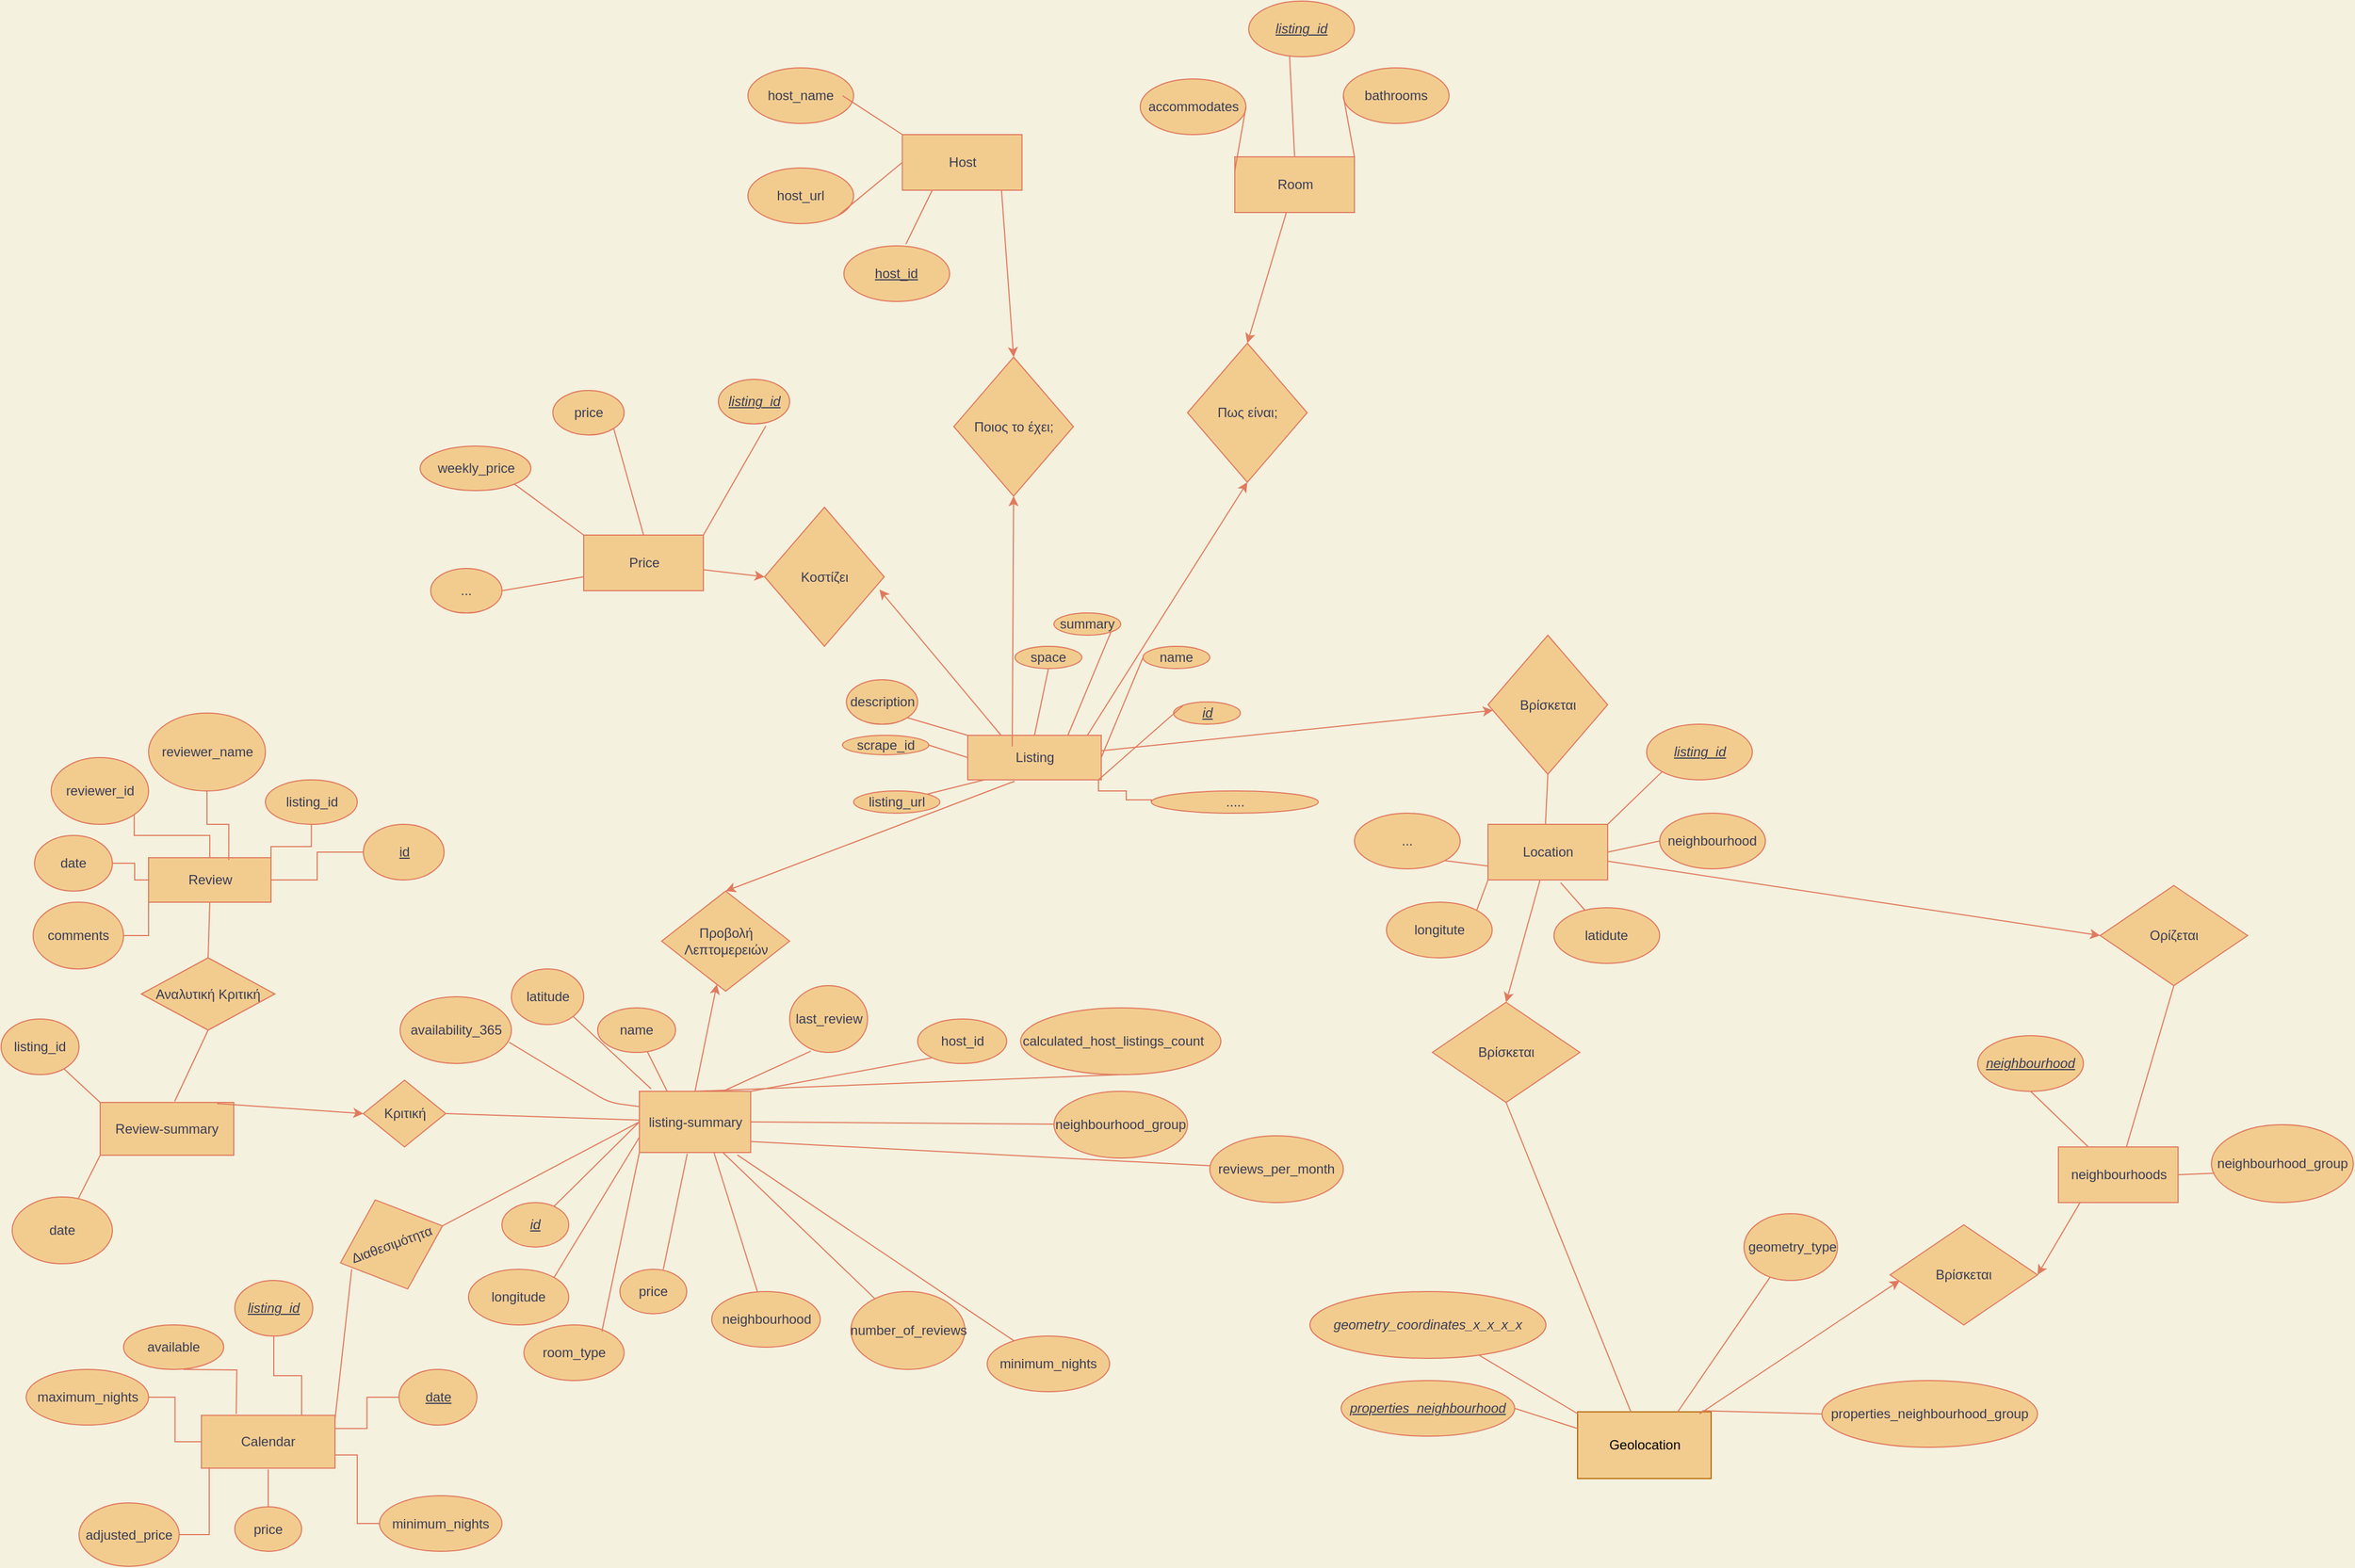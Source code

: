 <mxfile version="14.6.6" type="device"><diagram name="Page-1" id="42789a77-a242-8287-6e28-9cd8cfd52e62"><mxGraphModel dx="1422" dy="1547" grid="1" gridSize="10" guides="1" tooltips="1" connect="1" arrows="1" fold="1" page="1" pageScale="1" pageWidth="1169" pageHeight="827" background="#F4F1DE" math="0" shadow="0"><root><mxCell id="0"/><mxCell id="1" parent="0"/><mxCell id="V7uo8EH8-sFFgeyE2Ql--1" value="&lt;div align=&quot;center&quot;&gt;&lt;i&gt;&lt;u&gt;id&lt;/u&gt;&lt;/i&gt;&lt;/div&gt;" style="ellipse;whiteSpace=wrap;html=1;align=center;strokeColor=#E07A5F;fontColor=#393C56;fillColor=#F2CC8F;" parent="1" vertex="1"><mxGeometry x="464" y="510" width="60" height="40" as="geometry"/></mxCell><mxCell id="V7uo8EH8-sFFgeyE2Ql--2" value="&lt;div align=&quot;center&quot;&gt;name&lt;/div&gt;" style="ellipse;whiteSpace=wrap;html=1;align=center;strokeColor=#E07A5F;fontColor=#393C56;fillColor=#F2CC8F;" parent="1" vertex="1"><mxGeometry x="550" y="335" width="70" height="40" as="geometry"/></mxCell><mxCell id="V7uo8EH8-sFFgeyE2Ql--3" value="&lt;div align=&quot;center&quot;&gt;host_id&lt;/div&gt;" style="ellipse;whiteSpace=wrap;html=1;align=center;strokeColor=#E07A5F;fontColor=#393C56;fillColor=#F2CC8F;" parent="1" vertex="1"><mxGeometry x="837.5" y="345" width="80" height="40" as="geometry"/></mxCell><mxCell id="V7uo8EH8-sFFgeyE2Ql--4" value="&lt;div align=&quot;center&quot;&gt;neighbourhood_group&lt;/div&gt;" style="ellipse;whiteSpace=wrap;html=1;align=center;strokeColor=#E07A5F;fontColor=#393C56;fillColor=#F2CC8F;" parent="1" vertex="1"><mxGeometry x="960" y="410" width="120" height="60" as="geometry"/></mxCell><mxCell id="V7uo8EH8-sFFgeyE2Ql--5" value="" style="endArrow=none;html=1;exitX=0;exitY=0.5;exitDx=0;exitDy=0;endFill=0;strokeColor=#E07A5F;fontColor=#393C56;labelBackgroundColor=#F4F1DE;" parent="1" source="V7uo8EH8-sFFgeyE2Ql--239" target="V7uo8EH8-sFFgeyE2Ql--1" edge="1"><mxGeometry width="50" height="50" relative="1" as="geometry"><mxPoint x="575" y="465" as="sourcePoint"/><mxPoint x="667.5" y="440" as="targetPoint"/></mxGeometry></mxCell><mxCell id="V7uo8EH8-sFFgeyE2Ql--6" value="" style="endArrow=none;html=1;exitX=0.25;exitY=0;exitDx=0;exitDy=0;endFill=0;strokeColor=#E07A5F;fontColor=#393C56;labelBackgroundColor=#F4F1DE;" parent="1" source="V7uo8EH8-sFFgeyE2Ql--239" target="V7uo8EH8-sFFgeyE2Ql--2" edge="1"><mxGeometry width="50" height="50" relative="1" as="geometry"><mxPoint x="617.11" y="431.915" as="sourcePoint"/><mxPoint x="627.5" y="302" as="targetPoint"/></mxGeometry></mxCell><mxCell id="V7uo8EH8-sFFgeyE2Ql--7" value="" style="endArrow=none;html=1;exitX=1;exitY=0.5;exitDx=0;exitDy=0;endFill=0;strokeColor=#E07A5F;fontColor=#393C56;labelBackgroundColor=#F4F1DE;" parent="1" source="V7uo8EH8-sFFgeyE2Ql--239" target="V7uo8EH8-sFFgeyE2Ql--4" edge="1"><mxGeometry width="50" height="50" relative="1" as="geometry"><mxPoint x="700" y="465" as="sourcePoint"/><mxPoint x="667.5" y="440" as="targetPoint"/></mxGeometry></mxCell><mxCell id="V7uo8EH8-sFFgeyE2Ql--8" value="" style="endArrow=none;html=1;exitX=1;exitY=0;exitDx=0;exitDy=0;entryX=0.156;entryY=0.875;entryDx=0;entryDy=0;entryPerimeter=0;endFill=0;strokeColor=#E07A5F;fontColor=#393C56;labelBackgroundColor=#F4F1DE;" parent="1" source="V7uo8EH8-sFFgeyE2Ql--239" target="V7uo8EH8-sFFgeyE2Ql--3" edge="1"><mxGeometry width="50" height="50" relative="1" as="geometry"><mxPoint x="681.516" y="440.152" as="sourcePoint"/><mxPoint x="707.5" y="380" as="targetPoint"/></mxGeometry></mxCell><mxCell id="V7uo8EH8-sFFgeyE2Ql--10" value="&lt;div align=&quot;center&quot;&gt;price&lt;br&gt;&lt;/div&gt;" style="ellipse;whiteSpace=wrap;html=1;align=center;strokeColor=#E07A5F;fontColor=#393C56;fillColor=#F2CC8F;" parent="1" vertex="1"><mxGeometry x="570" y="570" width="60" height="40" as="geometry"/></mxCell><mxCell id="V7uo8EH8-sFFgeyE2Ql--11" value="&lt;div align=&quot;center&quot;&gt;room_type&lt;br&gt;&lt;/div&gt;" style="ellipse;whiteSpace=wrap;html=1;align=center;strokeColor=#E07A5F;fontColor=#393C56;fillColor=#F2CC8F;" parent="1" vertex="1"><mxGeometry x="483.75" y="620" width="90" height="50" as="geometry"/></mxCell><mxCell id="V7uo8EH8-sFFgeyE2Ql--12" value="&lt;div align=&quot;center&quot;&gt;longitude&lt;/div&gt;" style="ellipse;whiteSpace=wrap;html=1;align=center;strokeColor=#E07A5F;fontColor=#393C56;fillColor=#F2CC8F;" parent="1" vertex="1"><mxGeometry x="434" y="570" width="90" height="50" as="geometry"/></mxCell><mxCell id="V7uo8EH8-sFFgeyE2Ql--13" value="&lt;div align=&quot;center&quot;&gt;latitude&lt;br&gt;&lt;/div&gt;" style="ellipse;whiteSpace=wrap;html=1;align=center;strokeColor=#E07A5F;fontColor=#393C56;fillColor=#F2CC8F;" parent="1" vertex="1"><mxGeometry x="472.5" y="300" width="65" height="50" as="geometry"/></mxCell><mxCell id="V7uo8EH8-sFFgeyE2Ql--14" value="&lt;div align=&quot;center&quot;&gt;neighbourhood&lt;/div&gt;" style="ellipse;whiteSpace=wrap;html=1;align=center;strokeColor=#E07A5F;fontColor=#393C56;fillColor=#F2CC8F;" parent="1" vertex="1"><mxGeometry x="652.5" y="590" width="97.5" height="50" as="geometry"/></mxCell><mxCell id="V7uo8EH8-sFFgeyE2Ql--16" value="" style="endArrow=none;html=1;exitX=0.43;exitY=1.02;exitDx=0;exitDy=0;exitPerimeter=0;entryX=0.65;entryY=0;entryDx=0;entryDy=0;entryPerimeter=0;endFill=0;strokeColor=#E07A5F;fontColor=#393C56;labelBackgroundColor=#F4F1DE;" parent="1" source="V7uo8EH8-sFFgeyE2Ql--239" target="V7uo8EH8-sFFgeyE2Ql--10" edge="1"><mxGeometry width="50" height="50" relative="1" as="geometry"><mxPoint x="607" y="496.99" as="sourcePoint"/><mxPoint x="667.5" y="440" as="targetPoint"/></mxGeometry></mxCell><mxCell id="V7uo8EH8-sFFgeyE2Ql--17" value="" style="endArrow=none;html=1;exitX=0.105;exitY=-0.04;exitDx=0;exitDy=0;entryX=1;entryY=1;entryDx=0;entryDy=0;exitPerimeter=0;endFill=0;strokeColor=#E07A5F;fontColor=#393C56;labelBackgroundColor=#F4F1DE;" parent="1" source="V7uo8EH8-sFFgeyE2Ql--239" target="V7uo8EH8-sFFgeyE2Ql--13" edge="1"><mxGeometry width="50" height="50" relative="1" as="geometry"><mxPoint x="593.484" y="440.152" as="sourcePoint"/><mxPoint x="667.5" y="440" as="targetPoint"/></mxGeometry></mxCell><mxCell id="V7uo8EH8-sFFgeyE2Ql--18" value="" style="endArrow=none;html=1;entryX=0.778;entryY=0.12;entryDx=0;entryDy=0;entryPerimeter=0;exitX=0;exitY=1;exitDx=0;exitDy=0;endFill=0;strokeColor=#E07A5F;fontColor=#393C56;labelBackgroundColor=#F4F1DE;" parent="1" source="V7uo8EH8-sFFgeyE2Ql--239" target="V7uo8EH8-sFFgeyE2Ql--11" edge="1"><mxGeometry width="50" height="50" relative="1" as="geometry"><mxPoint x="593.484" y="489.848" as="sourcePoint"/><mxPoint x="667.5" y="440" as="targetPoint"/></mxGeometry></mxCell><mxCell id="V7uo8EH8-sFFgeyE2Ql--19" value="" style="endArrow=none;html=1;exitX=0.67;exitY=1;exitDx=0;exitDy=0;exitPerimeter=0;endFill=0;strokeColor=#E07A5F;fontColor=#393C56;labelBackgroundColor=#F4F1DE;" parent="1" source="V7uo8EH8-sFFgeyE2Ql--239" target="V7uo8EH8-sFFgeyE2Ql--14" edge="1"><mxGeometry width="50" height="50" relative="1" as="geometry"><mxPoint x="630" y="502.03" as="sourcePoint"/><mxPoint x="667.5" y="440" as="targetPoint"/></mxGeometry></mxCell><mxCell id="V7uo8EH8-sFFgeyE2Ql--21" value="" style="endArrow=none;html=1;exitX=0;exitY=0.75;exitDx=0;exitDy=0;entryX=1;entryY=0;entryDx=0;entryDy=0;endFill=0;strokeColor=#E07A5F;fontColor=#393C56;labelBackgroundColor=#F4F1DE;" parent="1" source="V7uo8EH8-sFFgeyE2Ql--239" target="V7uo8EH8-sFFgeyE2Ql--12" edge="1"><mxGeometry width="50" height="50" relative="1" as="geometry"><mxPoint x="583" y="482.99" as="sourcePoint"/><mxPoint x="667.5" y="440" as="targetPoint"/></mxGeometry></mxCell><mxCell id="V7uo8EH8-sFFgeyE2Ql--22" value="&lt;div align=&quot;center&quot;&gt;number_of_reviews&lt;/div&gt;" style="ellipse;whiteSpace=wrap;html=1;align=center;strokeColor=#E07A5F;fontColor=#393C56;fillColor=#F2CC8F;" parent="1" vertex="1"><mxGeometry x="777.5" y="590" width="102.5" height="70" as="geometry"/></mxCell><mxCell id="V7uo8EH8-sFFgeyE2Ql--23" value="&lt;div align=&quot;center&quot;&gt;last_review&lt;br&gt;&lt;/div&gt;" style="ellipse;whiteSpace=wrap;html=1;align=center;strokeColor=#E07A5F;fontColor=#393C56;fillColor=#F2CC8F;" parent="1" vertex="1"><mxGeometry x="722.5" y="315" width="70" height="60" as="geometry"/></mxCell><mxCell id="V7uo8EH8-sFFgeyE2Ql--24" value="&lt;div align=&quot;center&quot;&gt;availability_365&lt;br&gt;&lt;/div&gt;" style="ellipse;whiteSpace=wrap;html=1;align=center;strokeColor=#E07A5F;fontColor=#393C56;fillColor=#F2CC8F;" parent="1" vertex="1"><mxGeometry x="372.5" y="325" width="100" height="60" as="geometry"/></mxCell><mxCell id="V7uo8EH8-sFFgeyE2Ql--25" value="calculated_host_listings_count" style="ellipse;whiteSpace=wrap;html=1;align=left;strokeColor=#E07A5F;fontColor=#393C56;fillColor=#F2CC8F;" parent="1" vertex="1"><mxGeometry x="930" y="335" width="180" height="60" as="geometry"/></mxCell><mxCell id="V7uo8EH8-sFFgeyE2Ql--26" value="&lt;div align=&quot;center&quot;&gt;reviews_per_month&lt;br&gt;&lt;/div&gt;" style="ellipse;whiteSpace=wrap;html=1;align=center;strokeColor=#E07A5F;fontColor=#393C56;fillColor=#F2CC8F;" parent="1" vertex="1"><mxGeometry x="1100" y="450" width="120" height="60" as="geometry"/></mxCell><mxCell id="V7uo8EH8-sFFgeyE2Ql--27" value="" style="endArrow=none;html=1;exitX=1;exitY=0.821;exitDx=0;exitDy=0;exitPerimeter=0;endFill=0;strokeColor=#E07A5F;fontColor=#393C56;labelBackgroundColor=#F4F1DE;" parent="1" source="V7uo8EH8-sFFgeyE2Ql--239" target="V7uo8EH8-sFFgeyE2Ql--26" edge="1"><mxGeometry width="50" height="50" relative="1" as="geometry"><mxPoint x="695" y="481.03" as="sourcePoint"/><mxPoint x="667.5" y="440" as="targetPoint"/></mxGeometry></mxCell><mxCell id="V7uo8EH8-sFFgeyE2Ql--28" value="" style="endArrow=none;html=1;entryX=0.98;entryY=0.683;entryDx=0;entryDy=0;entryPerimeter=0;exitX=0;exitY=0.25;exitDx=0;exitDy=0;endFill=0;strokeColor=#E07A5F;fontColor=#393C56;labelBackgroundColor=#F4F1DE;" parent="1" source="V7uo8EH8-sFFgeyE2Ql--239" target="V7uo8EH8-sFFgeyE2Ql--24" edge="1"><mxGeometry width="50" height="50" relative="1" as="geometry"><mxPoint x="578.5" y="451.98" as="sourcePoint"/><mxPoint x="667.5" y="440" as="targetPoint"/><Array as="points"><mxPoint x="560" y="420"/></Array></mxGeometry></mxCell><mxCell id="V7uo8EH8-sFFgeyE2Ql--29" value="" style="endArrow=none;html=1;entryX=0.5;entryY=1;entryDx=0;entryDy=0;exitX=0.5;exitY=0;exitDx=0;exitDy=0;endFill=0;strokeColor=#E07A5F;fontColor=#393C56;labelBackgroundColor=#F4F1DE;" parent="1" source="V7uo8EH8-sFFgeyE2Ql--239" target="V7uo8EH8-sFFgeyE2Ql--25" edge="1"><mxGeometry width="50" height="50" relative="1" as="geometry"><mxPoint x="637.5" y="430" as="sourcePoint"/><mxPoint x="667.5" y="440" as="targetPoint"/></mxGeometry></mxCell><mxCell id="V7uo8EH8-sFFgeyE2Ql--30" value="" style="endArrow=none;html=1;entryX=0.271;entryY=0.983;entryDx=0;entryDy=0;entryPerimeter=0;exitX=0.75;exitY=0;exitDx=0;exitDy=0;endFill=0;strokeColor=#E07A5F;fontColor=#393C56;labelBackgroundColor=#F4F1DE;" parent="1" source="V7uo8EH8-sFFgeyE2Ql--239" target="V7uo8EH8-sFFgeyE2Ql--23" edge="1"><mxGeometry width="50" height="50" relative="1" as="geometry"><mxPoint x="659.629" y="432.267" as="sourcePoint"/><mxPoint x="667.5" y="440" as="targetPoint"/></mxGeometry></mxCell><mxCell id="V7uo8EH8-sFFgeyE2Ql--31" value="" style="endArrow=none;html=1;exitX=0.75;exitY=1;exitDx=0;exitDy=0;endFill=0;strokeColor=#E07A5F;fontColor=#393C56;labelBackgroundColor=#F4F1DE;" parent="1" source="V7uo8EH8-sFFgeyE2Ql--239" target="V7uo8EH8-sFFgeyE2Ql--22" edge="1"><mxGeometry width="50" height="50" relative="1" as="geometry"><mxPoint x="658" y="500.98" as="sourcePoint"/><mxPoint x="667.5" y="440" as="targetPoint"/></mxGeometry></mxCell><mxCell id="V7uo8EH8-sFFgeyE2Ql--32" value="&lt;div align=&quot;center&quot;&gt;&lt;div&gt;Review-summary&lt;/div&gt;&lt;/div&gt;" style="rounded=0;whiteSpace=wrap;html=1;strokeColor=#E07A5F;fillColor=#F2CC8F;fontColor=#393C56;" parent="1" vertex="1"><mxGeometry x="103" y="420" width="120" height="47.5" as="geometry"/></mxCell><mxCell id="V7uo8EH8-sFFgeyE2Ql--33" value="&lt;div align=&quot;center&quot;&gt;listing_id&lt;br&gt;&lt;/div&gt;" style="ellipse;whiteSpace=wrap;html=1;align=center;strokeColor=#E07A5F;fontColor=#393C56;fillColor=#F2CC8F;" parent="1" vertex="1"><mxGeometry x="14" y="345" width="70" height="50" as="geometry"/></mxCell><mxCell id="V7uo8EH8-sFFgeyE2Ql--34" value="&lt;div align=&quot;center&quot;&gt;date&lt;br&gt;&lt;/div&gt;" style="ellipse;whiteSpace=wrap;html=1;align=center;strokeColor=#E07A5F;fontColor=#393C56;fillColor=#F2CC8F;" parent="1" vertex="1"><mxGeometry x="24" y="505" width="90" height="60" as="geometry"/></mxCell><mxCell id="V7uo8EH8-sFFgeyE2Ql--36" value="" style="endArrow=none;html=1;entryX=0;entryY=1;entryDx=0;entryDy=0;endFill=0;strokeColor=#E07A5F;fontColor=#393C56;labelBackgroundColor=#F4F1DE;" parent="1" source="V7uo8EH8-sFFgeyE2Ql--34" target="V7uo8EH8-sFFgeyE2Ql--32" edge="1"><mxGeometry width="50" height="50" relative="1" as="geometry"><mxPoint x="64" y="585" as="sourcePoint"/><mxPoint x="64" y="445" as="targetPoint"/></mxGeometry></mxCell><mxCell id="V7uo8EH8-sFFgeyE2Ql--239" value="&lt;div align=&quot;center&quot;&gt;listing-summary&lt;/div&gt;" style="rounded=0;whiteSpace=wrap;html=1;align=center;strokeColor=#E07A5F;fillColor=#F2CC8F;fontColor=#393C56;" parent="1" vertex="1"><mxGeometry x="587.5" y="410" width="100" height="55" as="geometry"/></mxCell><mxCell id="V7uo8EH8-sFFgeyE2Ql--242" value="&lt;div align=&quot;center&quot;&gt;Κριτική&lt;/div&gt;" style="rhombus;whiteSpace=wrap;html=1;fillColor=#F2CC8F;align=center;strokeColor=#E07A5F;fontColor=#393C56;" parent="1" vertex="1"><mxGeometry x="339.5" y="400" width="74" height="60" as="geometry"/></mxCell><mxCell id="V7uo8EH8-sFFgeyE2Ql--272" value="" style="endArrow=none;html=1;exitX=1;exitY=0.5;exitDx=0;exitDy=0;strokeColor=#E07A5F;fontColor=#393C56;labelBackgroundColor=#F4F1DE;" parent="1" source="V7uo8EH8-sFFgeyE2Ql--242" target="V7uo8EH8-sFFgeyE2Ql--239" edge="1"><mxGeometry width="50" height="50" relative="1" as="geometry"><mxPoint x="600" y="520" as="sourcePoint"/><mxPoint x="320" y="435" as="targetPoint"/></mxGeometry></mxCell><mxCell id="V7uo8EH8-sFFgeyE2Ql--290" style="edgeStyle=orthogonalEdgeStyle;rounded=0;orthogonalLoop=1;jettySize=auto;html=1;entryX=1;entryY=1;entryDx=0;entryDy=0;endArrow=none;endFill=0;strokeColor=#E07A5F;fontColor=#393C56;labelBackgroundColor=#F4F1DE;" parent="1" source="V7uo8EH8-sFFgeyE2Ql--279" target="V7uo8EH8-sFFgeyE2Ql--287" edge="1"><mxGeometry relative="1" as="geometry"/></mxCell><mxCell id="V7uo8EH8-sFFgeyE2Ql--295" style="edgeStyle=orthogonalEdgeStyle;rounded=0;orthogonalLoop=1;jettySize=auto;html=1;exitX=0;exitY=1;exitDx=0;exitDy=0;endArrow=none;endFill=0;strokeColor=#E07A5F;fontColor=#393C56;labelBackgroundColor=#F4F1DE;" parent="1" source="V7uo8EH8-sFFgeyE2Ql--279" target="V7uo8EH8-sFFgeyE2Ql--289" edge="1"><mxGeometry relative="1" as="geometry"/></mxCell><mxCell id="V7uo8EH8-sFFgeyE2Ql--279" value="&lt;div&gt;Review&lt;/div&gt;" style="rounded=0;whiteSpace=wrap;html=1;strokeColor=#E07A5F;fillColor=#F2CC8F;fontColor=#393C56;" parent="1" vertex="1"><mxGeometry x="146.5" y="200" width="110" height="40" as="geometry"/></mxCell><mxCell id="V7uo8EH8-sFFgeyE2Ql--292" style="edgeStyle=orthogonalEdgeStyle;rounded=0;orthogonalLoop=1;jettySize=auto;html=1;entryX=1;entryY=0;entryDx=0;entryDy=0;endArrow=none;endFill=0;strokeColor=#E07A5F;fontColor=#393C56;labelBackgroundColor=#F4F1DE;" parent="1" source="V7uo8EH8-sFFgeyE2Ql--282" target="V7uo8EH8-sFFgeyE2Ql--279" edge="1"><mxGeometry relative="1" as="geometry"/></mxCell><mxCell id="V7uo8EH8-sFFgeyE2Ql--282" value="listing_id" style="ellipse;whiteSpace=wrap;html=1;fillColor=#F2CC8F;strokeColor=#E07A5F;fontColor=#393C56;" parent="1" vertex="1"><mxGeometry x="251.5" y="130" width="82.5" height="40" as="geometry"/></mxCell><mxCell id="V7uo8EH8-sFFgeyE2Ql--293" style="edgeStyle=orthogonalEdgeStyle;rounded=0;orthogonalLoop=1;jettySize=auto;html=1;endArrow=none;endFill=0;strokeColor=#E07A5F;fontColor=#393C56;labelBackgroundColor=#F4F1DE;" parent="1" source="V7uo8EH8-sFFgeyE2Ql--284" target="V7uo8EH8-sFFgeyE2Ql--279" edge="1"><mxGeometry relative="1" as="geometry"/></mxCell><mxCell id="V7uo8EH8-sFFgeyE2Ql--284" value="&lt;u&gt;id&lt;/u&gt;" style="ellipse;whiteSpace=wrap;html=1;strokeColor=#E07A5F;fontColor=#393C56;fillColor=#F2CC8F;" parent="1" vertex="1"><mxGeometry x="339.5" y="170" width="72.5" height="50" as="geometry"/></mxCell><mxCell id="V7uo8EH8-sFFgeyE2Ql--294" style="edgeStyle=orthogonalEdgeStyle;rounded=0;orthogonalLoop=1;jettySize=auto;html=1;entryX=0;entryY=0.5;entryDx=0;entryDy=0;endArrow=none;endFill=0;strokeColor=#E07A5F;fontColor=#393C56;labelBackgroundColor=#F4F1DE;" parent="1" source="V7uo8EH8-sFFgeyE2Ql--286" target="V7uo8EH8-sFFgeyE2Ql--279" edge="1"><mxGeometry relative="1" as="geometry"/></mxCell><mxCell id="V7uo8EH8-sFFgeyE2Ql--286" value="date" style="ellipse;whiteSpace=wrap;html=1;fillColor=#F2CC8F;strokeColor=#E07A5F;fontColor=#393C56;" parent="1" vertex="1"><mxGeometry x="44" y="180" width="70" height="50" as="geometry"/></mxCell><mxCell id="V7uo8EH8-sFFgeyE2Ql--287" value="reviewer_id" style="ellipse;whiteSpace=wrap;html=1;fillColor=#F2CC8F;strokeColor=#E07A5F;fontColor=#393C56;" parent="1" vertex="1"><mxGeometry x="59" y="110" width="87.5" height="60" as="geometry"/></mxCell><mxCell id="V7uo8EH8-sFFgeyE2Ql--291" style="edgeStyle=orthogonalEdgeStyle;rounded=0;orthogonalLoop=1;jettySize=auto;html=1;entryX=0.655;entryY=0.05;entryDx=0;entryDy=0;entryPerimeter=0;endArrow=none;endFill=0;exitX=0.5;exitY=1;exitDx=0;exitDy=0;strokeColor=#E07A5F;fontColor=#393C56;labelBackgroundColor=#F4F1DE;" parent="1" source="V7uo8EH8-sFFgeyE2Ql--288" target="V7uo8EH8-sFFgeyE2Ql--279" edge="1"><mxGeometry relative="1" as="geometry"/></mxCell><mxCell id="V7uo8EH8-sFFgeyE2Ql--288" value="reviewer_name" style="ellipse;whiteSpace=wrap;html=1;fillColor=#F2CC8F;strokeColor=#E07A5F;fontColor=#393C56;" parent="1" vertex="1"><mxGeometry x="146.5" y="70" width="105" height="70" as="geometry"/></mxCell><mxCell id="V7uo8EH8-sFFgeyE2Ql--289" value="comments" style="ellipse;whiteSpace=wrap;html=1;fillColor=#F2CC8F;strokeColor=#E07A5F;fontColor=#393C56;" parent="1" vertex="1"><mxGeometry x="42.75" y="240" width="81.25" height="60" as="geometry"/></mxCell><mxCell id="V7uo8EH8-sFFgeyE2Ql--304" style="edgeStyle=orthogonalEdgeStyle;rounded=0;orthogonalLoop=1;jettySize=auto;html=1;endArrow=none;endFill=0;strokeColor=#E07A5F;fontColor=#393C56;labelBackgroundColor=#F4F1DE;" parent="1" edge="1"><mxGeometry relative="1" as="geometry"><mxPoint x="722.5" y="915.059" as="sourcePoint"/></mxGeometry></mxCell><mxCell id="V7uo8EH8-sFFgeyE2Ql--311" value="&lt;div&gt;Calendar&lt;/div&gt;" style="rounded=0;whiteSpace=wrap;html=1;strokeColor=#E07A5F;fillColor=#F2CC8F;fontColor=#393C56;" parent="1" vertex="1"><mxGeometry x="194" y="701.25" width="120" height="47.5" as="geometry"/></mxCell><mxCell id="V7uo8EH8-sFFgeyE2Ql--325" style="edgeStyle=orthogonalEdgeStyle;rounded=0;orthogonalLoop=1;jettySize=auto;html=1;entryX=0.75;entryY=0;entryDx=0;entryDy=0;endArrow=none;endFill=0;strokeColor=#E07A5F;fontColor=#393C56;labelBackgroundColor=#F4F1DE;" parent="1" source="V7uo8EH8-sFFgeyE2Ql--312" target="V7uo8EH8-sFFgeyE2Ql--311" edge="1"><mxGeometry relative="1" as="geometry"/></mxCell><mxCell id="V7uo8EH8-sFFgeyE2Ql--312" value="&lt;div align=&quot;center&quot;&gt;&lt;i&gt;&lt;u&gt;listing_id&lt;br&gt;&lt;/u&gt;&lt;/i&gt;&lt;/div&gt;" style="ellipse;whiteSpace=wrap;html=1;align=center;strokeColor=#E07A5F;fontColor=#393C56;fillColor=#F2CC8F;" parent="1" vertex="1"><mxGeometry x="224" y="580" width="70" height="50" as="geometry"/></mxCell><mxCell id="V7uo8EH8-sFFgeyE2Ql--324" style="edgeStyle=orthogonalEdgeStyle;rounded=0;orthogonalLoop=1;jettySize=auto;html=1;entryX=1;entryY=0.25;entryDx=0;entryDy=0;endArrow=none;endFill=0;strokeColor=#E07A5F;fontColor=#393C56;labelBackgroundColor=#F4F1DE;" parent="1" source="V7uo8EH8-sFFgeyE2Ql--313" target="V7uo8EH8-sFFgeyE2Ql--311" edge="1"><mxGeometry relative="1" as="geometry"/></mxCell><mxCell id="V7uo8EH8-sFFgeyE2Ql--313" value="&lt;u&gt;date&lt;/u&gt;" style="ellipse;whiteSpace=wrap;html=1;fillColor=#F2CC8F;strokeColor=#E07A5F;fontColor=#393C56;" parent="1" vertex="1"><mxGeometry x="371.5" y="660" width="70" height="50" as="geometry"/></mxCell><mxCell id="V7uo8EH8-sFFgeyE2Ql--322" style="edgeStyle=orthogonalEdgeStyle;rounded=0;orthogonalLoop=1;jettySize=auto;html=1;endArrow=none;endFill=0;strokeColor=#E07A5F;fontColor=#393C56;labelBackgroundColor=#F4F1DE;" parent="1" source="V7uo8EH8-sFFgeyE2Ql--314" edge="1"><mxGeometry relative="1" as="geometry"><mxPoint x="254" y="750" as="targetPoint"/></mxGeometry></mxCell><mxCell id="V7uo8EH8-sFFgeyE2Ql--314" value="&lt;div align=&quot;center&quot;&gt;price&lt;br&gt;&lt;/div&gt;" style="ellipse;whiteSpace=wrap;html=1;align=center;strokeColor=#E07A5F;fontColor=#393C56;fillColor=#F2CC8F;" parent="1" vertex="1"><mxGeometry x="224" y="783.5" width="60" height="40" as="geometry"/></mxCell><mxCell id="V7uo8EH8-sFFgeyE2Ql--321" style="edgeStyle=orthogonalEdgeStyle;rounded=0;orthogonalLoop=1;jettySize=auto;html=1;entryX=0.058;entryY=0.984;entryDx=0;entryDy=0;entryPerimeter=0;endArrow=none;endFill=0;strokeColor=#E07A5F;fontColor=#393C56;labelBackgroundColor=#F4F1DE;" parent="1" source="V7uo8EH8-sFFgeyE2Ql--315" target="V7uo8EH8-sFFgeyE2Ql--311" edge="1"><mxGeometry relative="1" as="geometry"/></mxCell><mxCell id="V7uo8EH8-sFFgeyE2Ql--315" value="adjusted_price" style="ellipse;whiteSpace=wrap;html=1;align=center;strokeColor=#E07A5F;fontColor=#393C56;fillColor=#F2CC8F;" parent="1" vertex="1"><mxGeometry x="84" y="780" width="90" height="57" as="geometry"/></mxCell><mxCell id="V7uo8EH8-sFFgeyE2Ql--323" style="edgeStyle=orthogonalEdgeStyle;rounded=0;orthogonalLoop=1;jettySize=auto;html=1;entryX=1;entryY=0.75;entryDx=0;entryDy=0;endArrow=none;endFill=0;strokeColor=#E07A5F;fontColor=#393C56;labelBackgroundColor=#F4F1DE;" parent="1" source="V7uo8EH8-sFFgeyE2Ql--316" target="V7uo8EH8-sFFgeyE2Ql--311" edge="1"><mxGeometry relative="1" as="geometry"/></mxCell><mxCell id="V7uo8EH8-sFFgeyE2Ql--316" value="&lt;div align=&quot;center&quot;&gt;minimum_nights&lt;/div&gt;" style="ellipse;whiteSpace=wrap;html=1;align=center;strokeColor=#E07A5F;fontColor=#393C56;fillColor=#F2CC8F;" parent="1" vertex="1"><mxGeometry x="354" y="773.5" width="110" height="50" as="geometry"/></mxCell><mxCell id="V7uo8EH8-sFFgeyE2Ql--320" style="edgeStyle=orthogonalEdgeStyle;rounded=0;orthogonalLoop=1;jettySize=auto;html=1;entryX=0;entryY=0.5;entryDx=0;entryDy=0;endArrow=none;endFill=0;strokeColor=#E07A5F;fontColor=#393C56;labelBackgroundColor=#F4F1DE;" parent="1" source="V7uo8EH8-sFFgeyE2Ql--319" target="V7uo8EH8-sFFgeyE2Ql--311" edge="1"><mxGeometry relative="1" as="geometry"/></mxCell><mxCell id="V7uo8EH8-sFFgeyE2Ql--319" value="&lt;div align=&quot;center&quot;&gt;maximum_nights&lt;/div&gt;" style="ellipse;whiteSpace=wrap;html=1;align=center;strokeColor=#E07A5F;fontColor=#393C56;fillColor=#F2CC8F;" parent="1" vertex="1"><mxGeometry x="36.5" y="660" width="110" height="50" as="geometry"/></mxCell><mxCell id="V7uo8EH8-sFFgeyE2Ql--326" value="&lt;div align=&quot;center&quot;&gt;Διαθεσιμότητα&lt;/div&gt;" style="rhombus;whiteSpace=wrap;html=1;fillColor=#F2CC8F;align=center;strokeColor=#E07A5F;rotation=-20;fontColor=#393C56;direction=south;" parent="1" vertex="1"><mxGeometry x="316" y="505" width="97.5" height="85.25" as="geometry"/></mxCell><mxCell id="V7uo8EH8-sFFgeyE2Ql--330" value="&lt;div&gt;Listing&lt;/div&gt;" style="rounded=0;whiteSpace=wrap;html=1;strokeColor=#E07A5F;fontColor=#393C56;fillColor=#F2CC8F;" parent="1" vertex="1"><mxGeometry x="882.5" y="90" width="120" height="40" as="geometry"/></mxCell><mxCell id="Z4K3O4JEuM1fm3sV_2FT-1" value="available" style="ellipse;whiteSpace=wrap;html=1;align=center;strokeColor=#E07A5F;fontColor=#393C56;fillColor=#F2CC8F;" parent="1" vertex="1"><mxGeometry x="124" y="620" width="90" height="40" as="geometry"/></mxCell><mxCell id="Z4K3O4JEuM1fm3sV_2FT-5" style="edgeStyle=orthogonalEdgeStyle;rounded=0;orthogonalLoop=1;jettySize=auto;html=1;entryX=0;entryY=0.5;entryDx=0;entryDy=0;endArrow=none;endFill=0;strokeColor=#E07A5F;fontColor=#393C56;labelBackgroundColor=#F4F1DE;" parent="1" edge="1"><mxGeometry relative="1" as="geometry"><mxPoint x="177.75" y="660" as="sourcePoint"/><mxPoint x="225.25" y="700" as="targetPoint"/></mxGeometry></mxCell><mxCell id="Z4K3O4JEuM1fm3sV_2FT-6" value="&lt;div align=&quot;center&quot;&gt;&lt;i&gt;&lt;u&gt;id&lt;/u&gt;&lt;/i&gt;&lt;/div&gt;" style="ellipse;whiteSpace=wrap;html=1;align=center;strokeColor=#E07A5F;fontColor=#393C56;fillColor=#F2CC8F;" parent="1" vertex="1"><mxGeometry x="1067.5" y="60" width="60" height="20" as="geometry"/></mxCell><mxCell id="Z4K3O4JEuM1fm3sV_2FT-8" value="listing_url" style="ellipse;whiteSpace=wrap;html=1;align=center;strokeColor=#E07A5F;fontColor=#393C56;fillColor=#F2CC8F;" parent="1" vertex="1"><mxGeometry x="780" y="140" width="77.5" height="20" as="geometry"/></mxCell><mxCell id="Z4K3O4JEuM1fm3sV_2FT-13" value="scrape_id" style="ellipse;whiteSpace=wrap;html=1;align=center;strokeColor=#E07A5F;fontColor=#393C56;fillColor=#F2CC8F;" parent="1" vertex="1"><mxGeometry x="770" y="90" width="77.5" height="17.5" as="geometry"/></mxCell><mxCell id="Z4K3O4JEuM1fm3sV_2FT-14" value="name" style="ellipse;whiteSpace=wrap;html=1;align=center;strokeColor=#E07A5F;fontColor=#393C56;fillColor=#F2CC8F;" parent="1" vertex="1"><mxGeometry x="1040" y="10" width="60" height="20" as="geometry"/></mxCell><mxCell id="Z4K3O4JEuM1fm3sV_2FT-15" value="summary" style="ellipse;whiteSpace=wrap;html=1;align=center;strokeColor=#E07A5F;fontColor=#393C56;fillColor=#F2CC8F;" parent="1" vertex="1"><mxGeometry x="960" y="-20" width="60" height="20" as="geometry"/></mxCell><mxCell id="Z4K3O4JEuM1fm3sV_2FT-16" value="space" style="ellipse;whiteSpace=wrap;html=1;align=center;strokeColor=#E07A5F;fontColor=#393C56;fillColor=#F2CC8F;" parent="1" vertex="1"><mxGeometry x="925" y="10" width="60" height="20" as="geometry"/></mxCell><mxCell id="Z4K3O4JEuM1fm3sV_2FT-17" value="description" style="ellipse;whiteSpace=wrap;html=1;align=center;strokeColor=#E07A5F;fontColor=#393C56;fillColor=#F2CC8F;" parent="1" vertex="1"><mxGeometry x="773.5" y="40" width="64" height="40" as="geometry"/></mxCell><mxCell id="Z4K3O4JEuM1fm3sV_2FT-18" value="....." style="ellipse;whiteSpace=wrap;html=1;align=center;strokeColor=#E07A5F;fontColor=#393C56;fillColor=#F2CC8F;" parent="1" vertex="1"><mxGeometry x="1047.5" y="140" width="150" height="20" as="geometry"/></mxCell><mxCell id="Z4K3O4JEuM1fm3sV_2FT-22" style="edgeStyle=orthogonalEdgeStyle;rounded=0;orthogonalLoop=1;jettySize=auto;html=1;exitX=0.5;exitY=1;exitDx=0;exitDy=0;endArrow=none;endFill=0;entryX=0;entryY=0.5;entryDx=0;entryDy=0;strokeColor=#E07A5F;fontColor=#393C56;labelBackgroundColor=#F4F1DE;" parent="1" source="V7uo8EH8-sFFgeyE2Ql--330" target="Z4K3O4JEuM1fm3sV_2FT-18" edge="1"><mxGeometry relative="1" as="geometry"><mxPoint x="960" y="140" as="sourcePoint"/><mxPoint x="937.5" y="170.0" as="targetPoint"/><Array as="points"><mxPoint x="1000" y="130"/><mxPoint x="1000" y="140"/><mxPoint x="1025" y="140"/><mxPoint x="1025" y="148"/></Array></mxGeometry></mxCell><mxCell id="Z4K3O4JEuM1fm3sV_2FT-24" value="" style="endArrow=none;html=1;entryX=0.5;entryY=1;entryDx=0;entryDy=0;exitX=1;exitY=0;exitDx=0;exitDy=0;endFill=0;strokeColor=#E07A5F;fontColor=#393C56;labelBackgroundColor=#F4F1DE;" parent="1" source="Z4K3O4JEuM1fm3sV_2FT-8" edge="1"><mxGeometry width="50" height="50" relative="1" as="geometry"><mxPoint x="897.5" y="215" as="sourcePoint"/><mxPoint x="897.5" y="130" as="targetPoint"/></mxGeometry></mxCell><mxCell id="Z4K3O4JEuM1fm3sV_2FT-25" value="" style="endArrow=none;html=1;entryX=0;entryY=0.5;entryDx=0;entryDy=0;exitX=1;exitY=0.5;exitDx=0;exitDy=0;endFill=0;strokeColor=#E07A5F;fontColor=#393C56;labelBackgroundColor=#F4F1DE;" parent="1" source="Z4K3O4JEuM1fm3sV_2FT-13" target="V7uo8EH8-sFFgeyE2Ql--330" edge="1"><mxGeometry width="50" height="50" relative="1" as="geometry"><mxPoint x="886.582" y="183.042" as="sourcePoint"/><mxPoint x="907.5" y="140.0" as="targetPoint"/></mxGeometry></mxCell><mxCell id="Z4K3O4JEuM1fm3sV_2FT-26" value="" style="endArrow=none;html=1;entryX=1;entryY=1;entryDx=0;entryDy=0;exitX=0;exitY=0;exitDx=0;exitDy=0;endFill=0;strokeColor=#E07A5F;fontColor=#393C56;labelBackgroundColor=#F4F1DE;" parent="1" source="V7uo8EH8-sFFgeyE2Ql--330" target="Z4K3O4JEuM1fm3sV_2FT-17" edge="1"><mxGeometry width="50" height="50" relative="1" as="geometry"><mxPoint x="896.582" y="193.042" as="sourcePoint"/><mxPoint x="917.5" y="150.0" as="targetPoint"/></mxGeometry></mxCell><mxCell id="Z4K3O4JEuM1fm3sV_2FT-27" value="" style="endArrow=none;html=1;entryX=0.5;entryY=1;entryDx=0;entryDy=0;exitX=0.5;exitY=0;exitDx=0;exitDy=0;endFill=0;strokeColor=#E07A5F;fontColor=#393C56;labelBackgroundColor=#F4F1DE;" parent="1" source="V7uo8EH8-sFFgeyE2Ql--330" target="Z4K3O4JEuM1fm3sV_2FT-16" edge="1"><mxGeometry width="50" height="50" relative="1" as="geometry"><mxPoint x="892.5" y="100.0" as="sourcePoint"/><mxPoint x="875.642" y="56.925" as="targetPoint"/></mxGeometry></mxCell><mxCell id="Z4K3O4JEuM1fm3sV_2FT-28" value="" style="endArrow=none;html=1;entryX=1;entryY=1;entryDx=0;entryDy=0;exitX=0.75;exitY=0;exitDx=0;exitDy=0;endFill=0;strokeColor=#E07A5F;fontColor=#393C56;labelBackgroundColor=#F4F1DE;" parent="1" source="V7uo8EH8-sFFgeyE2Ql--330" target="Z4K3O4JEuM1fm3sV_2FT-15" edge="1"><mxGeometry width="50" height="50" relative="1" as="geometry"><mxPoint x="952.5" y="100.0" as="sourcePoint"/><mxPoint x="947.5" y="40.0" as="targetPoint"/></mxGeometry></mxCell><mxCell id="Z4K3O4JEuM1fm3sV_2FT-29" value="" style="endArrow=none;html=1;entryX=0;entryY=0.5;entryDx=0;entryDy=0;endFill=0;exitX=1;exitY=0.5;exitDx=0;exitDy=0;strokeColor=#E07A5F;fontColor=#393C56;labelBackgroundColor=#F4F1DE;" parent="1" source="V7uo8EH8-sFFgeyE2Ql--330" target="Z4K3O4JEuM1fm3sV_2FT-14" edge="1"><mxGeometry width="50" height="50" relative="1" as="geometry"><mxPoint x="1010" y="110" as="sourcePoint"/><mxPoint x="957.5" y="50.0" as="targetPoint"/></mxGeometry></mxCell><mxCell id="Z4K3O4JEuM1fm3sV_2FT-30" value="" style="endArrow=none;html=1;entryX=0;entryY=0;entryDx=0;entryDy=0;endFill=0;strokeColor=#E07A5F;fontColor=#393C56;labelBackgroundColor=#F4F1DE;" parent="1" target="Z4K3O4JEuM1fm3sV_2FT-6" edge="1"><mxGeometry width="50" height="50" relative="1" as="geometry"><mxPoint x="1000" y="130" as="sourcePoint"/><mxPoint x="967.5" y="60.0" as="targetPoint"/></mxGeometry></mxCell><mxCell id="Z4K3O4JEuM1fm3sV_2FT-43" value="" style="endArrow=none;html=1;endFill=0;exitX=0;exitY=0;exitDx=0;exitDy=0;strokeColor=#E07A5F;fontColor=#393C56;labelBackgroundColor=#F4F1DE;" parent="1" source="V7uo8EH8-sFFgeyE2Ql--32" target="V7uo8EH8-sFFgeyE2Ql--33" edge="1"><mxGeometry width="50" height="50" relative="1" as="geometry"><mxPoint x="93.454" y="516.59" as="sourcePoint"/><mxPoint x="114" y="477.5" as="targetPoint"/></mxGeometry></mxCell><mxCell id="Z4K3O4JEuM1fm3sV_2FT-44" value="" style="endArrow=classic;html=1;entryX=0;entryY=0.5;entryDx=0;entryDy=0;strokeColor=#E07A5F;fontColor=#393C56;labelBackgroundColor=#F4F1DE;exitX=0.875;exitY=0.021;exitDx=0;exitDy=0;exitPerimeter=0;" parent="1" source="V7uo8EH8-sFFgeyE2Ql--32" target="V7uo8EH8-sFFgeyE2Ql--242" edge="1"><mxGeometry width="50" height="50" relative="1" as="geometry"><mxPoint x="266.5" y="250" as="sourcePoint"/><mxPoint x="382.787" y="318.787" as="targetPoint"/></mxGeometry></mxCell><mxCell id="Z4K3O4JEuM1fm3sV_2FT-45" value="&lt;div align=&quot;center&quot;&gt;Αναλυτική Κριτική&lt;br&gt;&lt;/div&gt;" style="rhombus;whiteSpace=wrap;html=1;fillColor=#F2CC8F;align=center;strokeColor=#E07A5F;fontColor=#393C56;" parent="1" vertex="1"><mxGeometry x="140" y="290" width="120" height="65" as="geometry"/></mxCell><mxCell id="V7uo8EH8-sFFgeyE2Ql--9" value="&lt;div align=&quot;center&quot;&gt;minimum_nights&lt;/div&gt;" style="ellipse;whiteSpace=wrap;html=1;align=center;strokeColor=#E07A5F;fontColor=#393C56;fillColor=#F2CC8F;" parent="1" vertex="1"><mxGeometry x="900" y="630" width="110" height="50" as="geometry"/></mxCell><mxCell id="Z4K3O4JEuM1fm3sV_2FT-51" value="" style="endArrow=none;html=1;exitX=0.88;exitY=1.04;exitDx=0;exitDy=0;exitPerimeter=0;endFill=0;strokeColor=#E07A5F;fontColor=#393C56;labelBackgroundColor=#F4F1DE;" parent="1" source="V7uo8EH8-sFFgeyE2Ql--239" target="V7uo8EH8-sFFgeyE2Ql--9" edge="1"><mxGeometry width="50" height="50" relative="1" as="geometry"><mxPoint x="675.5" y="467.2" as="sourcePoint"/><mxPoint x="872.083" y="565.926" as="targetPoint"/></mxGeometry></mxCell><mxCell id="jtXzJcSUf3G7hqryebut-1" value="Geolocation" style="rounded=0;whiteSpace=wrap;html=1;strokeColor=#b46504;fillColor=#F2CC8F;" parent="1" vertex="1"><mxGeometry x="1430.5" y="698.13" width="120" height="60" as="geometry"/></mxCell><mxCell id="jtXzJcSUf3G7hqryebut-2" value="" style="endArrow=none;html=1;exitX=0.75;exitY=0;exitDx=0;exitDy=0;endFill=0;strokeColor=#E07A5F;fontColor=#393C56;labelBackgroundColor=#F4F1DE;" parent="1" source="jtXzJcSUf3G7hqryebut-1" target="jtXzJcSUf3G7hqryebut-6" edge="1"><mxGeometry width="50" height="50" relative="1" as="geometry"><mxPoint x="1435.5" y="698.13" as="sourcePoint"/><mxPoint x="1417.627" y="652.272" as="targetPoint"/></mxGeometry></mxCell><mxCell id="jtXzJcSUf3G7hqryebut-3" value="" style="endArrow=none;html=1;exitX=0;exitY=0.25;exitDx=0;exitDy=0;endFill=0;strokeColor=#E07A5F;fontColor=#393C56;labelBackgroundColor=#F4F1DE;entryX=1;entryY=0.5;entryDx=0;entryDy=0;" parent="1" source="jtXzJcSUf3G7hqryebut-1" target="jtXzJcSUf3G7hqryebut-7" edge="1"><mxGeometry width="50" height="50" relative="1" as="geometry"><mxPoint x="1474.44" y="698.13" as="sourcePoint"/><mxPoint x="1474.5" y="628.13" as="targetPoint"/></mxGeometry></mxCell><mxCell id="jtXzJcSUf3G7hqryebut-4" value="" style="endArrow=none;html=1;exitX=0.933;exitY=-0.017;exitDx=0;exitDy=0;endFill=0;strokeColor=#E07A5F;fontColor=#393C56;labelBackgroundColor=#F4F1DE;exitPerimeter=0;entryX=0;entryY=0.5;entryDx=0;entryDy=0;" parent="1" source="jtXzJcSUf3G7hqryebut-1" target="jtXzJcSUf3G7hqryebut-8" edge="1"><mxGeometry width="50" height="50" relative="1" as="geometry"><mxPoint x="1520.5" y="698.13" as="sourcePoint"/><mxPoint x="1620.5" y="658.13" as="targetPoint"/></mxGeometry></mxCell><mxCell id="jtXzJcSUf3G7hqryebut-5" value="" style="endArrow=none;html=1;endFill=0;strokeColor=#E07A5F;fontColor=#393C56;labelBackgroundColor=#F4F1DE;" parent="1" target="jtXzJcSUf3G7hqryebut-9" edge="1"><mxGeometry width="50" height="50" relative="1" as="geometry"><mxPoint x="1431" y="700" as="sourcePoint"/><mxPoint x="1340.0" y="733.13" as="targetPoint"/></mxGeometry></mxCell><mxCell id="jtXzJcSUf3G7hqryebut-6" value="&amp;nbsp;geometry_type" style="ellipse;whiteSpace=wrap;html=1;align=center;strokeColor=#E07A5F;fontColor=#393C56;fillColor=#F2CC8F;" parent="1" vertex="1"><mxGeometry x="1580" y="520" width="84" height="60" as="geometry"/></mxCell><mxCell id="jtXzJcSUf3G7hqryebut-7" value="&lt;i&gt;&lt;u&gt;&lt;font style=&quot;font-size: 12px&quot;&gt;properties_neighbourhood&lt;/font&gt;&lt;/u&gt;&lt;/i&gt;" style="ellipse;whiteSpace=wrap;html=1;align=center;strokeColor=#E07A5F;fontColor=#393C56;fillColor=#F2CC8F;" parent="1" vertex="1"><mxGeometry x="1218" y="670" width="156" height="50" as="geometry"/></mxCell><mxCell id="jtXzJcSUf3G7hqryebut-8" value="properties_neighbourhood_group" style="ellipse;whiteSpace=wrap;html=1;align=center;strokeColor=#E07A5F;fontColor=#393C56;fillColor=#F2CC8F;" parent="1" vertex="1"><mxGeometry x="1650" y="670" width="193.75" height="60" as="geometry"/></mxCell><mxCell id="jtXzJcSUf3G7hqryebut-9" value="&lt;i&gt;geometry_coordinates_x_x_x_x&lt;/i&gt;" style="ellipse;whiteSpace=wrap;html=1;align=center;strokeColor=#E07A5F;fontColor=#393C56;fillColor=#F2CC8F;" parent="1" vertex="1"><mxGeometry x="1190" y="590" width="212" height="60" as="geometry"/></mxCell><mxCell id="jtXzJcSUf3G7hqryebut-14" value="Προβολή Λεπτομερειών" style="rhombus;whiteSpace=wrap;html=1;strokeColor=#E07A5F;fillColor=#F2CC8F;rotation=0;fontColor=#393C56;" parent="1" vertex="1"><mxGeometry x="607.5" y="230" width="115" height="90" as="geometry"/></mxCell><mxCell id="jtXzJcSUf3G7hqryebut-15" value="" style="endArrow=classic;html=1;entryX=0.5;entryY=0;entryDx=0;entryDy=0;strokeColor=#E07A5F;fontColor=#393C56;labelBackgroundColor=#F4F1DE;exitX=0.351;exitY=1.031;exitDx=0;exitDy=0;exitPerimeter=0;" parent="1" source="V7uo8EH8-sFFgeyE2Ql--330" target="jtXzJcSUf3G7hqryebut-14" edge="1"><mxGeometry width="50" height="50" relative="1" as="geometry"><mxPoint x="636.25" y="210.005" as="sourcePoint"/><mxPoint x="766.25" y="210.86" as="targetPoint"/></mxGeometry></mxCell><mxCell id="jtXzJcSUf3G7hqryebut-16" value="" style="endArrow=classic;html=1;strokeColor=#E07A5F;fontColor=#393C56;labelBackgroundColor=#F4F1DE;exitX=0.5;exitY=0;exitDx=0;exitDy=0;" parent="1" source="V7uo8EH8-sFFgeyE2Ql--239" target="jtXzJcSUf3G7hqryebut-14" edge="1"><mxGeometry width="50" height="50" relative="1" as="geometry"><mxPoint x="640" y="400" as="sourcePoint"/><mxPoint x="675" y="240" as="targetPoint"/></mxGeometry></mxCell><mxCell id="EH88yOfz8ifFfFE47hrq-1" value="Βρίσκεται" style="rhombus;whiteSpace=wrap;html=1;strokeColor=#E07A5F;fillColor=#F2CC8F;rotation=0;fontColor=#393C56;" parent="1" vertex="1"><mxGeometry x="1300" y="330" width="132.5" height="90" as="geometry"/></mxCell><mxCell id="EH88yOfz8ifFfFE47hrq-2" value="" style="endArrow=classic;html=1;strokeColor=#E07A5F;fontColor=#393C56;labelBackgroundColor=#F4F1DE;entryX=0;entryY=0.5;entryDx=0;entryDy=0;" parent="1" source="bmZMwg7uCsjV3z7RYJy7-17" target="bmZMwg7uCsjV3z7RYJy7-39" edge="1"><mxGeometry width="50" height="50" relative="1" as="geometry"><mxPoint x="1110" y="290" as="sourcePoint"/><mxPoint x="1322.5" y="247" as="targetPoint"/></mxGeometry></mxCell><mxCell id="EH88yOfz8ifFfFE47hrq-5" value="" style="endArrow=none;html=1;exitX=0.5;exitY=1;exitDx=0;exitDy=0;endFill=0;strokeColor=#E07A5F;fontColor=#393C56;labelBackgroundColor=#F4F1DE;" parent="1" source="EH88yOfz8ifFfFE47hrq-1" target="jtXzJcSUf3G7hqryebut-1" edge="1"><mxGeometry width="50" height="50" relative="1" as="geometry"><mxPoint x="1386" y="488.57" as="sourcePoint"/><mxPoint x="1522.655" y="619.995" as="targetPoint"/></mxGeometry></mxCell><mxCell id="EH88yOfz8ifFfFE47hrq-6" value="" style="endArrow=none;html=1;entryX=0.778;entryY=0.12;entryDx=0;entryDy=0;entryPerimeter=0;endFill=0;strokeColor=#E07A5F;fontColor=#393C56;labelBackgroundColor=#F4F1DE;exitX=0.603;exitY=0.923;exitDx=0;exitDy=0;exitPerimeter=0;" parent="1" source="V7uo8EH8-sFFgeyE2Ql--326" edge="1"><mxGeometry width="50" height="50" relative="1" as="geometry"><mxPoint x="330" y="580" as="sourcePoint"/><mxPoint x="314" y="705" as="targetPoint"/></mxGeometry></mxCell><mxCell id="EH88yOfz8ifFfFE47hrq-7" value="" style="endArrow=none;html=1;entryX=0.5;entryY=0;entryDx=0;entryDy=0;exitX=0;exitY=0.5;exitDx=0;exitDy=0;endFill=0;strokeColor=#E07A5F;fontColor=#393C56;labelBackgroundColor=#F4F1DE;" parent="1" source="V7uo8EH8-sFFgeyE2Ql--239" target="V7uo8EH8-sFFgeyE2Ql--326" edge="1"><mxGeometry width="50" height="50" relative="1" as="geometry"><mxPoint x="607.5" y="485" as="sourcePoint"/><mxPoint x="573.77" y="646" as="targetPoint"/></mxGeometry></mxCell><mxCell id="EH88yOfz8ifFfFE47hrq-10" value="" style="endArrow=none;html=1;exitX=0.5;exitY=0;exitDx=0;exitDy=0;strokeColor=#E07A5F;fontColor=#393C56;labelBackgroundColor=#F4F1DE;entryX=0.5;entryY=1;entryDx=0;entryDy=0;" parent="1" source="Z4K3O4JEuM1fm3sV_2FT-45" target="V7uo8EH8-sFFgeyE2Ql--279" edge="1"><mxGeometry width="50" height="50" relative="1" as="geometry"><mxPoint x="277" y="267.09" as="sourcePoint"/><mxPoint x="451" y="272.916" as="targetPoint"/></mxGeometry></mxCell><mxCell id="EH88yOfz8ifFfFE47hrq-11" value="" style="endArrow=none;html=1;exitX=0.558;exitY=-0.021;exitDx=0;exitDy=0;strokeColor=#E07A5F;fontColor=#393C56;labelBackgroundColor=#F4F1DE;exitPerimeter=0;entryX=0.5;entryY=1;entryDx=0;entryDy=0;" parent="1" source="V7uo8EH8-sFFgeyE2Ql--32" target="Z4K3O4JEuM1fm3sV_2FT-45" edge="1"><mxGeometry width="50" height="50" relative="1" as="geometry"><mxPoint x="194" y="389.17" as="sourcePoint"/><mxPoint x="368" y="394.996" as="targetPoint"/></mxGeometry></mxCell><mxCell id="bmZMwg7uCsjV3z7RYJy7-1" value="Price" style="rounded=0;whiteSpace=wrap;html=1;strokeColor=#E07A5F;fillColor=#F2CC8F;fontColor=#393C56;" parent="1" vertex="1"><mxGeometry x="537.5" y="-90" width="107.5" height="50" as="geometry"/></mxCell><mxCell id="bmZMwg7uCsjV3z7RYJy7-14" value="Βρίσκεται" style="rhombus;whiteSpace=wrap;html=1;strokeColor=#E07A5F;fillColor=#F2CC8F;rotation=0;fontColor=#393C56;" parent="1" vertex="1"><mxGeometry x="1350" width="107.5" height="125" as="geometry"/></mxCell><mxCell id="bmZMwg7uCsjV3z7RYJy7-15" value="" style="endArrow=classic;html=1;strokeColor=#E07A5F;fontColor=#393C56;labelBackgroundColor=#F4F1DE;" parent="1" source="V7uo8EH8-sFFgeyE2Ql--330" target="bmZMwg7uCsjV3z7RYJy7-14" edge="1"><mxGeometry width="50" height="50" relative="1" as="geometry"><mxPoint x="1400.404" y="-265" as="sourcePoint"/><mxPoint x="1414.325" y="159.7" as="targetPoint"/></mxGeometry></mxCell><mxCell id="bmZMwg7uCsjV3z7RYJy7-16" value="" style="endArrow=none;html=1;exitX=0.5;exitY=1;exitDx=0;exitDy=0;endFill=0;strokeColor=#E07A5F;fontColor=#393C56;labelBackgroundColor=#F4F1DE;" parent="1" source="bmZMwg7uCsjV3z7RYJy7-14" edge="1"><mxGeometry width="50" height="50" relative="1" as="geometry"><mxPoint x="1380.41" y="43.5" as="sourcePoint"/><mxPoint x="1401.618" y="170" as="targetPoint"/></mxGeometry></mxCell><mxCell id="bmZMwg7uCsjV3z7RYJy7-17" value="Location" style="rounded=0;whiteSpace=wrap;html=1;strokeColor=#E07A5F;fillColor=#F2CC8F;fontColor=#393C56;" parent="1" vertex="1"><mxGeometry x="1350" y="170" width="107.5" height="50" as="geometry"/></mxCell><mxCell id="bmZMwg7uCsjV3z7RYJy7-18" value="&lt;i&gt;&lt;u&gt;listing_id&lt;/u&gt;&lt;/i&gt;" style="ellipse;whiteSpace=wrap;html=1;align=center;strokeColor=#E07A5F;fontColor=#393C56;fillColor=#F2CC8F;" parent="1" vertex="1"><mxGeometry x="1492.5" y="80" width="95" height="50" as="geometry"/></mxCell><mxCell id="bmZMwg7uCsjV3z7RYJy7-19" value="" style="endArrow=none;html=1;entryX=1;entryY=0;entryDx=0;entryDy=0;exitX=0;exitY=1;exitDx=0;exitDy=0;endFill=0;strokeColor=#E07A5F;fontColor=#393C56;labelBackgroundColor=#F4F1DE;" parent="1" source="bmZMwg7uCsjV3z7RYJy7-18" target="bmZMwg7uCsjV3z7RYJy7-17" edge="1"><mxGeometry width="50" height="50" relative="1" as="geometry"><mxPoint x="1460.63" y="138" as="sourcePoint"/><mxPoint x="1512.505" y="188" as="targetPoint"/></mxGeometry></mxCell><mxCell id="bmZMwg7uCsjV3z7RYJy7-20" value="neighbourhood" style="ellipse;whiteSpace=wrap;html=1;align=center;strokeColor=#E07A5F;fontColor=#393C56;fillColor=#F2CC8F;" parent="1" vertex="1"><mxGeometry x="1504.25" y="160" width="95" height="50" as="geometry"/></mxCell><mxCell id="bmZMwg7uCsjV3z7RYJy7-21" value="latidute" style="ellipse;whiteSpace=wrap;html=1;align=center;strokeColor=#E07A5F;fontColor=#393C56;fillColor=#F2CC8F;" parent="1" vertex="1"><mxGeometry x="1409.25" y="245" width="95" height="50" as="geometry"/></mxCell><mxCell id="bmZMwg7uCsjV3z7RYJy7-22" value="longitute" style="ellipse;whiteSpace=wrap;html=1;align=center;strokeColor=#E07A5F;fontColor=#393C56;fillColor=#F2CC8F;" parent="1" vertex="1"><mxGeometry x="1258.75" y="240" width="95" height="50" as="geometry"/></mxCell><mxCell id="bmZMwg7uCsjV3z7RYJy7-23" value="" style="endArrow=none;html=1;entryX=1;entryY=0.5;entryDx=0;entryDy=0;exitX=0;exitY=0.5;exitDx=0;exitDy=0;endFill=0;strokeColor=#E07A5F;fontColor=#393C56;labelBackgroundColor=#F4F1DE;" parent="1" source="bmZMwg7uCsjV3z7RYJy7-20" target="bmZMwg7uCsjV3z7RYJy7-17" edge="1"><mxGeometry width="50" height="50" relative="1" as="geometry"><mxPoint x="1516.37" y="132.656" as="sourcePoint"/><mxPoint x="1467.5" y="180" as="targetPoint"/></mxGeometry></mxCell><mxCell id="bmZMwg7uCsjV3z7RYJy7-24" value="" style="endArrow=none;html=1;entryX=0.607;entryY=1.049;entryDx=0;entryDy=0;endFill=0;strokeColor=#E07A5F;fontColor=#393C56;labelBackgroundColor=#F4F1DE;entryPerimeter=0;" parent="1" source="bmZMwg7uCsjV3z7RYJy7-21" target="bmZMwg7uCsjV3z7RYJy7-17" edge="1"><mxGeometry width="50" height="50" relative="1" as="geometry"><mxPoint x="1526.37" y="142.656" as="sourcePoint"/><mxPoint x="1477.5" y="190" as="targetPoint"/></mxGeometry></mxCell><mxCell id="bmZMwg7uCsjV3z7RYJy7-25" value="" style="endArrow=none;html=1;entryX=1;entryY=0;entryDx=0;entryDy=0;exitX=0;exitY=1;exitDx=0;exitDy=0;endFill=0;strokeColor=#E07A5F;fontColor=#393C56;labelBackgroundColor=#F4F1DE;" parent="1" source="bmZMwg7uCsjV3z7RYJy7-17" target="bmZMwg7uCsjV3z7RYJy7-22" edge="1"><mxGeometry width="50" height="50" relative="1" as="geometry"><mxPoint x="1536.37" y="152.656" as="sourcePoint"/><mxPoint x="1487.5" y="200" as="targetPoint"/></mxGeometry></mxCell><mxCell id="bmZMwg7uCsjV3z7RYJy7-26" value="..." style="ellipse;whiteSpace=wrap;html=1;align=center;strokeColor=#E07A5F;fontColor=#393C56;fillColor=#F2CC8F;" parent="1" vertex="1"><mxGeometry x="1230" y="160" width="95" height="50" as="geometry"/></mxCell><mxCell id="bmZMwg7uCsjV3z7RYJy7-27" value="" style="endArrow=none;html=1;entryX=0;entryY=0.75;entryDx=0;entryDy=0;exitX=1;exitY=1;exitDx=0;exitDy=0;endFill=0;strokeColor=#E07A5F;fontColor=#393C56;labelBackgroundColor=#F4F1DE;" parent="1" source="bmZMwg7uCsjV3z7RYJy7-26" target="bmZMwg7uCsjV3z7RYJy7-17" edge="1"><mxGeometry width="50" height="50" relative="1" as="geometry"><mxPoint x="1360.0" y="230" as="sourcePoint"/><mxPoint x="1349.88" y="257.344" as="targetPoint"/></mxGeometry></mxCell><mxCell id="bmZMwg7uCsjV3z7RYJy7-34" value="neighbourhoods" style="rounded=0;whiteSpace=wrap;html=1;strokeColor=#E07A5F;fillColor=#F2CC8F;fontColor=#393C56;" parent="1" vertex="1"><mxGeometry x="1862.5" y="460" width="107.5" height="50" as="geometry"/></mxCell><mxCell id="bmZMwg7uCsjV3z7RYJy7-35" value="&lt;div align=&quot;center&quot;&gt;&lt;u&gt;&lt;i&gt;neighbourhood&lt;/i&gt;&lt;/u&gt;&lt;/div&gt;" style="ellipse;whiteSpace=wrap;html=1;align=center;strokeColor=#E07A5F;fontColor=#393C56;fillColor=#F2CC8F;" parent="1" vertex="1"><mxGeometry x="1790" y="360" width="95" height="50" as="geometry"/></mxCell><mxCell id="bmZMwg7uCsjV3z7RYJy7-36" value="" style="endArrow=none;html=1;entryX=0.25;entryY=0;entryDx=0;entryDy=0;exitX=0.5;exitY=1;exitDx=0;exitDy=0;endFill=0;strokeColor=#E07A5F;fontColor=#393C56;labelBackgroundColor=#F4F1DE;" parent="1" source="bmZMwg7uCsjV3z7RYJy7-35" target="bmZMwg7uCsjV3z7RYJy7-34" edge="1"><mxGeometry width="50" height="50" relative="1" as="geometry"><mxPoint x="1865" y="288" as="sourcePoint"/><mxPoint x="1831.27" y="449" as="targetPoint"/></mxGeometry></mxCell><mxCell id="bmZMwg7uCsjV3z7RYJy7-37" value="&lt;div align=&quot;center&quot;&gt;neighbourhood_group&lt;/div&gt;" style="ellipse;whiteSpace=wrap;html=1;align=center;strokeColor=#E07A5F;fontColor=#393C56;fillColor=#F2CC8F;" parent="1" vertex="1"><mxGeometry x="2000" y="440" width="127.5" height="70" as="geometry"/></mxCell><mxCell id="bmZMwg7uCsjV3z7RYJy7-38" value="" style="endArrow=classic;html=1;strokeColor=#E07A5F;fontColor=#393C56;labelBackgroundColor=#F4F1DE;exitX=0.184;exitY=0.991;exitDx=0;exitDy=0;entryX=1;entryY=0.5;entryDx=0;entryDy=0;exitPerimeter=0;" parent="1" source="bmZMwg7uCsjV3z7RYJy7-34" target="bmZMwg7uCsjV3z7RYJy7-43" edge="1"><mxGeometry width="50" height="50" relative="1" as="geometry"><mxPoint x="2025.2" y="397" as="sourcePoint"/><mxPoint x="2177.5" y="342" as="targetPoint"/></mxGeometry></mxCell><mxCell id="bmZMwg7uCsjV3z7RYJy7-39" value="Ορίζεται" style="rhombus;whiteSpace=wrap;html=1;strokeColor=#E07A5F;fillColor=#F2CC8F;rotation=0;fontColor=#393C56;" parent="1" vertex="1"><mxGeometry x="1900" y="225" width="132.5" height="90" as="geometry"/></mxCell><mxCell id="bmZMwg7uCsjV3z7RYJy7-40" value="" style="endArrow=classic;html=1;strokeColor=#E07A5F;fontColor=#393C56;labelBackgroundColor=#F4F1DE;" parent="1" edge="1"><mxGeometry width="50" height="50" relative="1" as="geometry"><mxPoint x="1540" y="700" as="sourcePoint"/><mxPoint x="1720" y="580" as="targetPoint"/></mxGeometry></mxCell><mxCell id="bmZMwg7uCsjV3z7RYJy7-41" value="" style="endArrow=none;html=1;entryX=0.018;entryY=0.624;entryDx=0;entryDy=0;exitX=1;exitY=0.5;exitDx=0;exitDy=0;endFill=0;strokeColor=#E07A5F;fontColor=#393C56;labelBackgroundColor=#F4F1DE;entryPerimeter=0;" parent="1" source="bmZMwg7uCsjV3z7RYJy7-34" target="bmZMwg7uCsjV3z7RYJy7-37" edge="1"><mxGeometry width="50" height="50" relative="1" as="geometry"><mxPoint x="1847.5" y="420" as="sourcePoint"/><mxPoint x="1899.375" y="470" as="targetPoint"/></mxGeometry></mxCell><mxCell id="bmZMwg7uCsjV3z7RYJy7-42" value="" style="endArrow=classic;html=1;strokeColor=#E07A5F;fontColor=#393C56;labelBackgroundColor=#F4F1DE;entryX=0.5;entryY=0;entryDx=0;entryDy=0;" parent="1" source="bmZMwg7uCsjV3z7RYJy7-17" target="EH88yOfz8ifFfFE47hrq-1" edge="1"><mxGeometry width="50" height="50" relative="1" as="geometry"><mxPoint x="1467.5" y="213.123" as="sourcePoint"/><mxPoint x="1910.0" y="280" as="targetPoint"/></mxGeometry></mxCell><mxCell id="bmZMwg7uCsjV3z7RYJy7-43" value="Βρίσκεται" style="rhombus;whiteSpace=wrap;html=1;strokeColor=#E07A5F;fillColor=#F2CC8F;rotation=0;fontColor=#393C56;" parent="1" vertex="1"><mxGeometry x="1711.25" y="530" width="132.5" height="90" as="geometry"/></mxCell><mxCell id="bmZMwg7uCsjV3z7RYJy7-44" value="&lt;i&gt;&lt;u&gt;listing_id&lt;/u&gt;&lt;/i&gt;" style="ellipse;whiteSpace=wrap;html=1;align=center;strokeColor=#E07A5F;fontColor=#393C56;fillColor=#F2CC8F;" parent="1" vertex="1"><mxGeometry x="658.5" y="-230" width="64" height="40" as="geometry"/></mxCell><mxCell id="bmZMwg7uCsjV3z7RYJy7-45" value="price" style="ellipse;whiteSpace=wrap;html=1;align=center;strokeColor=#E07A5F;fontColor=#393C56;fillColor=#F2CC8F;" parent="1" vertex="1"><mxGeometry x="509.75" y="-220" width="64" height="40" as="geometry"/></mxCell><mxCell id="bmZMwg7uCsjV3z7RYJy7-46" value="weekly_price" style="ellipse;whiteSpace=wrap;html=1;align=center;strokeColor=#E07A5F;fontColor=#393C56;fillColor=#F2CC8F;" parent="1" vertex="1"><mxGeometry x="390.5" y="-170" width="99.5" height="40" as="geometry"/></mxCell><mxCell id="bmZMwg7uCsjV3z7RYJy7-50" value="" style="endArrow=none;html=1;entryX=0.666;entryY=1.047;entryDx=0;entryDy=0;exitX=1;exitY=0;exitDx=0;exitDy=0;endFill=0;strokeColor=#E07A5F;fontColor=#393C56;labelBackgroundColor=#F4F1DE;entryPerimeter=0;" parent="1" source="bmZMwg7uCsjV3z7RYJy7-1" target="bmZMwg7uCsjV3z7RYJy7-44" edge="1"><mxGeometry width="50" height="50" relative="1" as="geometry"><mxPoint x="952.5" y="100.0" as="sourcePoint"/><mxPoint x="947.5" y="40.0" as="targetPoint"/></mxGeometry></mxCell><mxCell id="bmZMwg7uCsjV3z7RYJy7-51" value="" style="endArrow=none;html=1;entryX=1;entryY=1;entryDx=0;entryDy=0;endFill=0;strokeColor=#E07A5F;fontColor=#393C56;labelBackgroundColor=#F4F1DE;exitX=0.5;exitY=0;exitDx=0;exitDy=0;" parent="1" source="bmZMwg7uCsjV3z7RYJy7-1" target="bmZMwg7uCsjV3z7RYJy7-45" edge="1"><mxGeometry width="50" height="50" relative="1" as="geometry"><mxPoint x="590" y="-100" as="sourcePoint"/><mxPoint x="711.124" y="-178.12" as="targetPoint"/></mxGeometry></mxCell><mxCell id="bmZMwg7uCsjV3z7RYJy7-53" value="" style="endArrow=none;html=1;entryX=1;entryY=1;entryDx=0;entryDy=0;endFill=0;strokeColor=#E07A5F;fontColor=#393C56;labelBackgroundColor=#F4F1DE;exitX=0;exitY=0;exitDx=0;exitDy=0;" parent="1" source="bmZMwg7uCsjV3z7RYJy7-1" target="bmZMwg7uCsjV3z7RYJy7-46" edge="1"><mxGeometry width="50" height="50" relative="1" as="geometry"><mxPoint x="601.25" y="-80.0" as="sourcePoint"/><mxPoint x="574.294" y="-175.806" as="targetPoint"/></mxGeometry></mxCell><mxCell id="bmZMwg7uCsjV3z7RYJy7-54" value="..." style="ellipse;whiteSpace=wrap;html=1;align=center;strokeColor=#E07A5F;fontColor=#393C56;fillColor=#F2CC8F;" parent="1" vertex="1"><mxGeometry x="400" y="-60" width="64" height="40" as="geometry"/></mxCell><mxCell id="bmZMwg7uCsjV3z7RYJy7-55" value="" style="endArrow=none;html=1;entryX=1;entryY=0.5;entryDx=0;entryDy=0;endFill=0;strokeColor=#E07A5F;fontColor=#393C56;labelBackgroundColor=#F4F1DE;exitX=0;exitY=0.75;exitDx=0;exitDy=0;" parent="1" source="bmZMwg7uCsjV3z7RYJy7-1" target="bmZMwg7uCsjV3z7RYJy7-54" edge="1"><mxGeometry width="50" height="50" relative="1" as="geometry"><mxPoint x="547.5" y="-80.0" as="sourcePoint"/><mxPoint x="485.308" y="-125.81" as="targetPoint"/></mxGeometry></mxCell><mxCell id="bmZMwg7uCsjV3z7RYJy7-56" value="Κοστίζει" style="rhombus;whiteSpace=wrap;html=1;strokeColor=#E07A5F;fillColor=#F2CC8F;rotation=0;fontColor=#393C56;" parent="1" vertex="1"><mxGeometry x="700" y="-115" width="107.5" height="125" as="geometry"/></mxCell><mxCell id="bmZMwg7uCsjV3z7RYJy7-57" value="" style="endArrow=classic;html=1;strokeColor=#E07A5F;fontColor=#393C56;labelBackgroundColor=#F4F1DE;entryX=0.96;entryY=0.592;entryDx=0;entryDy=0;entryPerimeter=0;exitX=0.25;exitY=0;exitDx=0;exitDy=0;" parent="1" source="V7uo8EH8-sFFgeyE2Ql--330" target="bmZMwg7uCsjV3z7RYJy7-56" edge="1"><mxGeometry width="50" height="50" relative="1" as="geometry"><mxPoint x="1012.5" y="113.821" as="sourcePoint"/><mxPoint x="1364.373" y="77.585" as="targetPoint"/></mxGeometry></mxCell><mxCell id="bmZMwg7uCsjV3z7RYJy7-58" value="" style="endArrow=classic;html=1;strokeColor=#E07A5F;fontColor=#393C56;labelBackgroundColor=#F4F1DE;entryX=0;entryY=0.5;entryDx=0;entryDy=0;" parent="1" source="bmZMwg7uCsjV3z7RYJy7-1" target="bmZMwg7uCsjV3z7RYJy7-56" edge="1"><mxGeometry width="50" height="50" relative="1" as="geometry"><mxPoint x="1012.5" y="113.821" as="sourcePoint"/><mxPoint x="1364.373" y="77.585" as="targetPoint"/></mxGeometry></mxCell><mxCell id="bmZMwg7uCsjV3z7RYJy7-60" value="" style="endArrow=none;html=1;exitX=0.5;exitY=1;exitDx=0;exitDy=0;endFill=0;strokeColor=#E07A5F;fontColor=#393C56;labelBackgroundColor=#F4F1DE;" parent="1" source="bmZMwg7uCsjV3z7RYJy7-39" target="bmZMwg7uCsjV3z7RYJy7-34" edge="1"><mxGeometry width="50" height="50" relative="1" as="geometry"><mxPoint x="1376.25" y="430" as="sourcePoint"/><mxPoint x="1488.403" y="708.13" as="targetPoint"/></mxGeometry></mxCell><mxCell id="bmZMwg7uCsjV3z7RYJy7-61" value="Host" style="rounded=0;whiteSpace=wrap;html=1;strokeColor=#E07A5F;fillColor=#F2CC8F;fontColor=#393C56;" parent="1" vertex="1"><mxGeometry x="823.75" y="-450" width="107.5" height="50" as="geometry"/></mxCell><mxCell id="bmZMwg7uCsjV3z7RYJy7-62" value="Room" style="rounded=0;whiteSpace=wrap;html=1;strokeColor=#E07A5F;fillColor=#F2CC8F;fontColor=#393C56;" parent="1" vertex="1"><mxGeometry x="1122.5" y="-430" width="107.5" height="50" as="geometry"/></mxCell><mxCell id="bmZMwg7uCsjV3z7RYJy7-64" value="&lt;u&gt;host_id&lt;/u&gt;" style="ellipse;whiteSpace=wrap;html=1;align=center;strokeColor=#E07A5F;fontColor=#393C56;fillColor=#F2CC8F;" parent="1" vertex="1"><mxGeometry x="771.25" y="-350" width="95" height="50" as="geometry"/></mxCell><mxCell id="bmZMwg7uCsjV3z7RYJy7-65" value="host_url" style="ellipse;whiteSpace=wrap;html=1;align=center;strokeColor=#E07A5F;fontColor=#393C56;fillColor=#F2CC8F;" parent="1" vertex="1"><mxGeometry x="685" y="-420" width="95" height="50" as="geometry"/></mxCell><mxCell id="bmZMwg7uCsjV3z7RYJy7-66" value="host_name" style="ellipse;whiteSpace=wrap;html=1;align=center;strokeColor=#E07A5F;fontColor=#393C56;fillColor=#F2CC8F;" parent="1" vertex="1"><mxGeometry x="685" y="-510" width="95" height="50" as="geometry"/></mxCell><mxCell id="bmZMwg7uCsjV3z7RYJy7-68" value="Ποιος το έχει;" style="rhombus;whiteSpace=wrap;html=1;strokeColor=#E07A5F;fillColor=#F2CC8F;rotation=0;fontColor=#393C56;" parent="1" vertex="1"><mxGeometry x="870" y="-250" width="107.5" height="125" as="geometry"/></mxCell><mxCell id="bmZMwg7uCsjV3z7RYJy7-69" value="" style="endArrow=classic;html=1;strokeColor=#E07A5F;fontColor=#393C56;labelBackgroundColor=#F4F1DE;entryX=0.5;entryY=1;entryDx=0;entryDy=0;exitX=0.25;exitY=0;exitDx=0;exitDy=0;" parent="1" target="bmZMwg7uCsjV3z7RYJy7-68" edge="1"><mxGeometry width="50" height="50" relative="1" as="geometry"><mxPoint x="922.5" y="100.0" as="sourcePoint"/><mxPoint x="813.2" y="-31" as="targetPoint"/></mxGeometry></mxCell><mxCell id="bmZMwg7uCsjV3z7RYJy7-71" value="" style="endArrow=classic;html=1;strokeColor=#E07A5F;fontColor=#393C56;labelBackgroundColor=#F4F1DE;exitX=0.829;exitY=1.002;exitDx=0;exitDy=0;exitPerimeter=0;entryX=0.5;entryY=0;entryDx=0;entryDy=0;" parent="1" source="bmZMwg7uCsjV3z7RYJy7-61" target="bmZMwg7uCsjV3z7RYJy7-68" edge="1"><mxGeometry width="50" height="50" relative="1" as="geometry"><mxPoint x="932.5" y="110.0" as="sourcePoint"/><mxPoint x="1000" y="-270" as="targetPoint"/></mxGeometry></mxCell><mxCell id="bmZMwg7uCsjV3z7RYJy7-72" value="" style="endArrow=none;html=1;entryX=0.25;entryY=1;entryDx=0;entryDy=0;exitX=0.587;exitY=-0.033;exitDx=0;exitDy=0;endFill=0;strokeColor=#E07A5F;fontColor=#393C56;labelBackgroundColor=#F4F1DE;exitPerimeter=0;" parent="1" source="bmZMwg7uCsjV3z7RYJy7-64" target="bmZMwg7uCsjV3z7RYJy7-61" edge="1"><mxGeometry width="50" height="50" relative="1" as="geometry"><mxPoint x="655" y="-80.0" as="sourcePoint"/><mxPoint x="711.124" y="-178.12" as="targetPoint"/></mxGeometry></mxCell><mxCell id="bmZMwg7uCsjV3z7RYJy7-73" value="" style="endArrow=none;html=1;entryX=1;entryY=1;entryDx=0;entryDy=0;exitX=0;exitY=0.5;exitDx=0;exitDy=0;endFill=0;strokeColor=#E07A5F;fontColor=#393C56;labelBackgroundColor=#F4F1DE;" parent="1" source="bmZMwg7uCsjV3z7RYJy7-61" target="bmZMwg7uCsjV3z7RYJy7-65" edge="1"><mxGeometry width="50" height="50" relative="1" as="geometry"><mxPoint x="837.015" y="-341.65" as="sourcePoint"/><mxPoint x="860.625" y="-390.0" as="targetPoint"/></mxGeometry></mxCell><mxCell id="bmZMwg7uCsjV3z7RYJy7-74" value="" style="endArrow=none;html=1;entryX=0;entryY=0;entryDx=0;entryDy=0;endFill=0;strokeColor=#E07A5F;fontColor=#393C56;labelBackgroundColor=#F4F1DE;" parent="1" target="bmZMwg7uCsjV3z7RYJy7-61" edge="1"><mxGeometry width="50" height="50" relative="1" as="geometry"><mxPoint x="770" y="-485" as="sourcePoint"/><mxPoint x="776.13" y="-367.344" as="targetPoint"/></mxGeometry></mxCell><mxCell id="bmZMwg7uCsjV3z7RYJy7-75" value="Πως είναι;" style="rhombus;whiteSpace=wrap;html=1;strokeColor=#E07A5F;fillColor=#F2CC8F;rotation=0;fontColor=#393C56;" parent="1" vertex="1"><mxGeometry x="1080" y="-262.5" width="107.5" height="125" as="geometry"/></mxCell><mxCell id="bmZMwg7uCsjV3z7RYJy7-76" value="" style="endArrow=classic;html=1;strokeColor=#E07A5F;fontColor=#393C56;labelBackgroundColor=#F4F1DE;entryX=0.5;entryY=1;entryDx=0;entryDy=0;exitX=0.896;exitY=0;exitDx=0;exitDy=0;exitPerimeter=0;" parent="1" source="V7uo8EH8-sFFgeyE2Ql--330" target="bmZMwg7uCsjV3z7RYJy7-75" edge="1"><mxGeometry width="50" height="50" relative="1" as="geometry"><mxPoint x="932.5" y="110.0" as="sourcePoint"/><mxPoint x="933.75" y="-115.0" as="targetPoint"/></mxGeometry></mxCell><mxCell id="bmZMwg7uCsjV3z7RYJy7-77" value="" style="endArrow=classic;html=1;strokeColor=#E07A5F;fontColor=#393C56;labelBackgroundColor=#F4F1DE;entryX=0.5;entryY=0;entryDx=0;entryDy=0;" parent="1" source="bmZMwg7uCsjV3z7RYJy7-62" target="bmZMwg7uCsjV3z7RYJy7-75" edge="1"><mxGeometry width="50" height="50" relative="1" as="geometry"><mxPoint x="1000.02" y="100.0" as="sourcePoint"/><mxPoint x="1143.75" y="-127.5" as="targetPoint"/></mxGeometry></mxCell><mxCell id="bmZMwg7uCsjV3z7RYJy7-78" value="accommodates" style="ellipse;whiteSpace=wrap;html=1;align=center;strokeColor=#E07A5F;fontColor=#393C56;fillColor=#F2CC8F;" parent="1" vertex="1"><mxGeometry x="1037.5" y="-500" width="95" height="50" as="geometry"/></mxCell><mxCell id="bmZMwg7uCsjV3z7RYJy7-79" value="&lt;i&gt;&lt;u&gt;listing_id&lt;/u&gt;&lt;/i&gt;" style="ellipse;whiteSpace=wrap;html=1;align=center;strokeColor=#E07A5F;fontColor=#393C56;fillColor=#F2CC8F;" parent="1" vertex="1"><mxGeometry x="1135" y="-570" width="95" height="50" as="geometry"/></mxCell><mxCell id="bmZMwg7uCsjV3z7RYJy7-80" value="bathrooms" style="ellipse;whiteSpace=wrap;html=1;align=center;strokeColor=#E07A5F;fontColor=#393C56;fillColor=#F2CC8F;" parent="1" vertex="1"><mxGeometry x="1220" y="-510" width="95" height="50" as="geometry"/></mxCell><mxCell id="bmZMwg7uCsjV3z7RYJy7-81" value="" style="endArrow=none;html=1;entryX=0.5;entryY=0;entryDx=0;entryDy=0;endFill=0;strokeColor=#E07A5F;fontColor=#393C56;labelBackgroundColor=#F4F1DE;exitX=0.386;exitY=0.979;exitDx=0;exitDy=0;exitPerimeter=0;" parent="1" source="bmZMwg7uCsjV3z7RYJy7-79" target="bmZMwg7uCsjV3z7RYJy7-62" edge="1"><mxGeometry width="50" height="50" relative="1" as="geometry"><mxPoint x="780.0" y="-475" as="sourcePoint"/><mxPoint x="833.75" y="-440.0" as="targetPoint"/></mxGeometry></mxCell><mxCell id="bmZMwg7uCsjV3z7RYJy7-82" value="" style="endArrow=none;html=1;entryX=0;entryY=0.25;entryDx=0;entryDy=0;endFill=0;strokeColor=#E07A5F;fontColor=#393C56;labelBackgroundColor=#F4F1DE;exitX=1;exitY=0.5;exitDx=0;exitDy=0;" parent="1" source="bmZMwg7uCsjV3z7RYJy7-78" target="bmZMwg7uCsjV3z7RYJy7-62" edge="1"><mxGeometry width="50" height="50" relative="1" as="geometry"><mxPoint x="1181.67" y="-511.05" as="sourcePoint"/><mxPoint x="1186.25" y="-420.0" as="targetPoint"/></mxGeometry></mxCell><mxCell id="bmZMwg7uCsjV3z7RYJy7-83" value="" style="endArrow=none;html=1;entryX=1;entryY=0;entryDx=0;entryDy=0;endFill=0;strokeColor=#E07A5F;fontColor=#393C56;labelBackgroundColor=#F4F1DE;exitX=0;exitY=0.5;exitDx=0;exitDy=0;" parent="1" source="bmZMwg7uCsjV3z7RYJy7-80" target="bmZMwg7uCsjV3z7RYJy7-62" edge="1"><mxGeometry width="50" height="50" relative="1" as="geometry"><mxPoint x="1181.67" y="-511.05" as="sourcePoint"/><mxPoint x="1186.25" y="-420.0" as="targetPoint"/></mxGeometry></mxCell></root></mxGraphModel></diagram></mxfile>